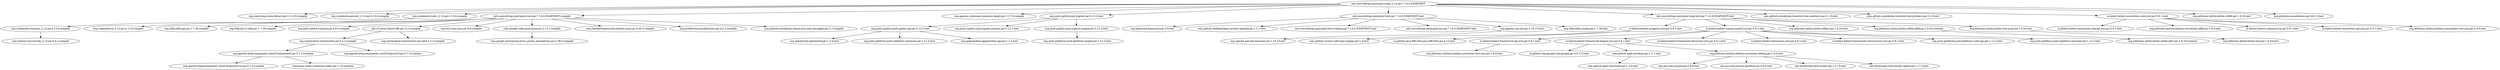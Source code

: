 digraph "net.sourceforge.pmd:pmd-scala_2.12:jar:7.14.0-SNAPSHOT" { 
	"net.sourceforge.pmd:pmd-scala_2.12:jar:7.14.0-SNAPSHOT" -> "org.scala-lang:scala-library:jar:2.12.20:compile" ; 
	"net.sourceforge.pmd:pmd-scala_2.12:jar:7.14.0-SNAPSHOT" -> "org.scalameta:parsers_2.12:jar:4.13.6:compile" ; 
	"net.sourceforge.pmd:pmd-scala_2.12:jar:7.14.0-SNAPSHOT" -> "org.scalameta:trees_2.12:jar:4.13.6:compile" ; 
	"net.sourceforge.pmd:pmd-scala_2.12:jar:7.14.0-SNAPSHOT" -> "net.sourceforge.pmd:pmd-core:jar:7.14.0-SNAPSHOT:compile" ; 
	"net.sourceforge.pmd:pmd-scala_2.12:jar:7.14.0-SNAPSHOT" -> "org.apache.commons:commons-lang3:jar:3.17.0:compile" ; 
	"net.sourceforge.pmd:pmd-scala_2.12:jar:7.14.0-SNAPSHOT" -> "org.junit.jupiter:junit-jupiter:jar:5.12.2:test" ; 
	"net.sourceforge.pmd:pmd-scala_2.12:jar:7.14.0-SNAPSHOT" -> "net.sourceforge.pmd:pmd-test:jar:7.14.0-SNAPSHOT:test" ; 
	"net.sourceforge.pmd:pmd-scala_2.12:jar:7.14.0-SNAPSHOT" -> "net.sourceforge.pmd:pmd-lang-test:jar:7.14.0-SNAPSHOT:test" ; 
	"net.sourceforge.pmd:pmd-scala_2.12:jar:7.14.0-SNAPSHOT" -> "com.github.oowekyala.treeutils:tree-matchers:jar:2.1.0:test" ; 
	"net.sourceforge.pmd:pmd-scala_2.12:jar:7.14.0-SNAPSHOT" -> "com.github.oowekyala.treeutils:tree-printers:jar:2.1.0:test" ; 
	"net.sourceforge.pmd:pmd-scala_2.12:jar:7.14.0-SNAPSHOT" -> "io.kotest:kotest-assertions-core-jvm:jar:5.9.1:test" ; 
	"net.sourceforge.pmd:pmd-scala_2.12:jar:7.14.0-SNAPSHOT" -> "org.jetbrains.kotlin:kotlin-stdlib:jar:1.9.24:test" ; 
	"net.sourceforge.pmd:pmd-scala_2.12:jar:7.14.0-SNAPSHOT" -> "org.jetbrains:annotations:jar:26.0.2:test" ; 
	"org.scalameta:trees_2.12:jar:4.13.6:compile" -> "org.scalameta:common_2.12:jar:4.13.6:compile" ; 
	"org.scalameta:trees_2.12:jar:4.13.6:compile" -> "org.scalameta:io_2.12:jar:4.13.6:compile" ; 
	"org.scalameta:common_2.12:jar:4.13.6:compile" -> "com.lihaoyi:sourcecode_2.12:jar:0.4.2:compile" ; 
	"net.sourceforge.pmd:pmd-core:jar:7.14.0-SNAPSHOT:compile" -> "org.slf4j:slf4j-api:jar:1.7.36:compile" ; 
	"net.sourceforge.pmd:pmd-core:jar:7.14.0-SNAPSHOT:compile" -> "org.slf4j:jul-to-slf4j:jar:1.7.36:compile" ; 
	"net.sourceforge.pmd:pmd-core:jar:7.14.0-SNAPSHOT:compile" -> "org.antlr:antlr4-runtime:jar:4.9.3:compile" ; 
	"net.sourceforge.pmd:pmd-core:jar:7.14.0-SNAPSHOT:compile" -> "net.sf.saxon:Saxon-HE:jar:12.5:compile" ; 
	"net.sourceforge.pmd:pmd-core:jar:7.14.0-SNAPSHOT:compile" -> "org.ow2.asm:asm:jar:9.8:compile" ; 
	"net.sourceforge.pmd:pmd-core:jar:7.14.0-SNAPSHOT:compile" -> "com.google.code.gson:gson:jar:2.13.1:compile" ; 
	"net.sourceforge.pmd:pmd-core:jar:7.14.0-SNAPSHOT:compile" -> "org.checkerframework:checker-qual:jar:3.49.3:compile" ; 
	"net.sourceforge.pmd:pmd-core:jar:7.14.0-SNAPSHOT:compile" -> "org.pcollections:pcollections:jar:4.0.2:compile" ; 
	"net.sourceforge.pmd:pmd-core:jar:7.14.0-SNAPSHOT:compile" -> "com.github.oowekyala.ooxml:nice-xml-messages:jar:3.1:compile" ; 
	"net.sf.saxon:Saxon-HE:jar:12.5:compile" -> "org.xmlresolver:xmlresolver:jar:5.2.2:compile" ; 
	"net.sf.saxon:Saxon-HE:jar:12.5:compile" -> "org.xmlresolver:xmlresolver:jar:data:5.2.2:compile" ; 
	"org.xmlresolver:xmlresolver:jar:5.2.2:compile" -> "org.apache.httpcomponents.client5:httpclient5:jar:5.1.3:runtime" ; 
	"org.xmlresolver:xmlresolver:jar:5.2.2:compile" -> "org.apache.httpcomponents.core5:httpcore5:jar:5.1.3:runtime" ; 
	"org.apache.httpcomponents.client5:httpclient5:jar:5.1.3:runtime" -> "org.apache.httpcomponents.core5:httpcore5-h2:jar:5.1.3:runtime" ; 
	"org.apache.httpcomponents.client5:httpclient5:jar:5.1.3:runtime" -> "commons-codec:commons-codec:jar:1.15:runtime" ; 
	"com.google.code.gson:gson:jar:2.13.1:compile" -> "com.google.errorprone:error_prone_annotations:jar:2.38.0:compile" ; 
	"org.junit.jupiter:junit-jupiter:jar:5.12.2:test" -> "org.junit.jupiter:junit-jupiter-api:jar:5.12.2:test" ; 
	"org.junit.jupiter:junit-jupiter:jar:5.12.2:test" -> "org.junit.jupiter:junit-jupiter-params:jar:5.12.2:test" ; 
	"org.junit.jupiter:junit-jupiter:jar:5.12.2:test" -> "org.junit.jupiter:junit-jupiter-engine:jar:5.12.2:test" ; 
	"org.junit.jupiter:junit-jupiter-api:jar:5.12.2:test" -> "org.opentest4j:opentest4j:jar:1.3.0:test" ; 
	"org.junit.jupiter:junit-jupiter-api:jar:5.12.2:test" -> "org.junit.platform:junit-platform-commons:jar:1.12.2:test" ; 
	"org.junit.jupiter:junit-jupiter-api:jar:5.12.2:test" -> "org.apiguardian:apiguardian-api:jar:1.1.2:test" ; 
	"org.junit.jupiter:junit-jupiter-engine:jar:5.12.2:test" -> "org.junit.platform:junit-platform-engine:jar:1.12.2:test" ; 
	"net.sourceforge.pmd:pmd-test:jar:7.14.0-SNAPSHOT:test" -> "org.hamcrest:hamcrest:jar:3.0:test" ; 
	"net.sourceforge.pmd:pmd-test:jar:7.14.0-SNAPSHOT:test" -> "com.github.stefanbirkner:system-lambda:jar:1.2.1:test" ; 
	"net.sourceforge.pmd:pmd-test:jar:7.14.0-SNAPSHOT:test" -> "net.sourceforge.pmd:pmd-test-schema:jar:7.14.0-SNAPSHOT:test" ; 
	"net.sourceforge.pmd:pmd-test:jar:7.14.0-SNAPSHOT:test" -> "net.sourceforge.pmd:pmd-ant:jar:7.14.0-SNAPSHOT:test" ; 
	"net.sourceforge.pmd:pmd-test:jar:7.14.0-SNAPSHOT:test" -> "org.apache.ant:ant:jar:1.10.15:test" ; 
	"net.sourceforge.pmd:pmd-test:jar:7.14.0-SNAPSHOT:test" -> "org.slf4j:slf4j-simple:jar:1.7.36:test" ; 
	"org.apache.ant:ant:jar:1.10.15:test" -> "org.apache.ant:ant-launcher:jar:1.10.15:test" ; 
	"net.sourceforge.pmd:pmd-lang-test:jar:7.14.0-SNAPSHOT:test" -> "io.kotest:kotest-property-jvm:jar:5.9.1:test" ; 
	"net.sourceforge.pmd:pmd-lang-test:jar:7.14.0-SNAPSHOT:test" -> "io.kotest:kotest-runner-junit5-jvm:jar:5.9.1:test" ; 
	"net.sourceforge.pmd:pmd-lang-test:jar:7.14.0-SNAPSHOT:test" -> "org.jetbrains.kotlin:kotlin-reflect:jar:1.9.24:test" ; 
	"net.sourceforge.pmd:pmd-lang-test:jar:7.14.0-SNAPSHOT:test" -> "org.jetbrains.kotlin:kotlin-stdlib-jdk8:jar:1.9.24:runtime" ; 
	"net.sourceforge.pmd:pmd-lang-test:jar:7.14.0-SNAPSHOT:test" -> "org.jetbrains.kotlin:kotlin-test-junit:jar:1.9.24:test" ; 
	"io.kotest:kotest-property-jvm:jar:5.9.1:test" -> "com.github.curious-odd-man:rgxgen:jar:1.4:test" ; 
	"io.kotest:kotest-property-jvm:jar:5.9.1:test" -> "io.github.java-diff-utils:java-diff-utils:jar:4.12:test" ; 
	"io.kotest:kotest-runner-junit5-jvm:jar:5.9.1:test" -> "io.kotest:kotest-framework-api-jvm:jar:5.9.1:test" ; 
	"io.kotest:kotest-runner-junit5-jvm:jar:5.9.1:test" -> "io.kotest:kotest-framework-engine-jvm:jar:5.9.1:test" ; 
	"io.kotest:kotest-runner-junit5-jvm:jar:5.9.1:test" -> "io.kotest:kotest-framework-discovery-jvm:jar:5.9.1:test" ; 
	"io.kotest:kotest-runner-junit5-jvm:jar:5.9.1:test" -> "io.kotest:kotest-extensions-jvm:jar:5.9.1:test" ; 
	"io.kotest:kotest-runner-junit5-jvm:jar:5.9.1:test" -> "io.kotest:kotest-framework-concurrency-jvm:jar:5.9.1:test" ; 
	"io.kotest:kotest-runner-junit5-jvm:jar:5.9.1:test" -> "org.junit.platform:junit-platform-suite-api:jar:1.12.2:test" ; 
	"io.kotest:kotest-runner-junit5-jvm:jar:5.9.1:test" -> "org.junit.platform:junit-platform-launcher:jar:1.12.2:test" ; 
	"io.kotest:kotest-framework-api-jvm:jar:5.9.1:test" -> "org.jetbrains.kotlinx:kotlinx-coroutines-test-jvm:jar:1.8.0:test" ; 
	"io.kotest:kotest-framework-engine-jvm:jar:5.9.1:test" -> "io.github.classgraph:classgraph:jar:4.8.172:test" ; 
	"io.kotest:kotest-framework-engine-jvm:jar:5.9.1:test" -> "com.github.ajalt:mordant:jar:1.2.1:test" ; 
	"io.kotest:kotest-framework-engine-jvm:jar:5.9.1:test" -> "org.jetbrains.kotlinx:kotlinx-coroutines-debug:jar:1.8.0:test" ; 
	"com.github.ajalt:mordant:jar:1.2.1:test" -> "com.github.ajalt:colormath:jar:1.2.0:test" ; 
	"org.jetbrains.kotlinx:kotlinx-coroutines-debug:jar:1.8.0:test" -> "net.java.dev.jna:jna:jar:5.9.0:test" ; 
	"org.jetbrains.kotlinx:kotlinx-coroutines-debug:jar:1.8.0:test" -> "net.java.dev.jna:jna-platform:jar:5.9.0:test" ; 
	"org.jetbrains.kotlinx:kotlinx-coroutines-debug:jar:1.8.0:test" -> "net.bytebuddy:byte-buddy:jar:1.17.5:test" ; 
	"org.jetbrains.kotlinx:kotlinx-coroutines-debug:jar:1.8.0:test" -> "net.bytebuddy:byte-buddy-agent:jar:1.17.5:test" ; 
	"org.jetbrains.kotlin:kotlin-stdlib-jdk8:jar:1.9.24:runtime" -> "org.jetbrains.kotlin:kotlin-stdlib-jdk7:jar:1.9.24:runtime" ; 
	"org.jetbrains.kotlin:kotlin-test-junit:jar:1.9.24:test" -> "org.jetbrains.kotlin:kotlin-test:jar:1.9.24:test" ; 
	"io.kotest:kotest-assertions-core-jvm:jar:5.9.1:test" -> "io.kotest:kotest-assertions-shared-jvm:jar:5.9.1:test" ; 
	"io.kotest:kotest-assertions-core-jvm:jar:5.9.1:test" -> "org.jetbrains.kotlinx:kotlinx-coroutines-jdk8:jar:1.8.0:test" ; 
	"io.kotest:kotest-assertions-core-jvm:jar:5.9.1:test" -> "io.kotest:kotest-common-jvm:jar:5.9.1:test" ; 
	"io.kotest:kotest-assertions-core-jvm:jar:5.9.1:test" -> "io.kotest:kotest-assertions-api-jvm:jar:5.9.1:test" ; 
	"io.kotest:kotest-assertions-core-jvm:jar:5.9.1:test" -> "org.jetbrains.kotlinx:kotlinx-coroutines-core-jvm:jar:1.8.0:test" ; 
 } 